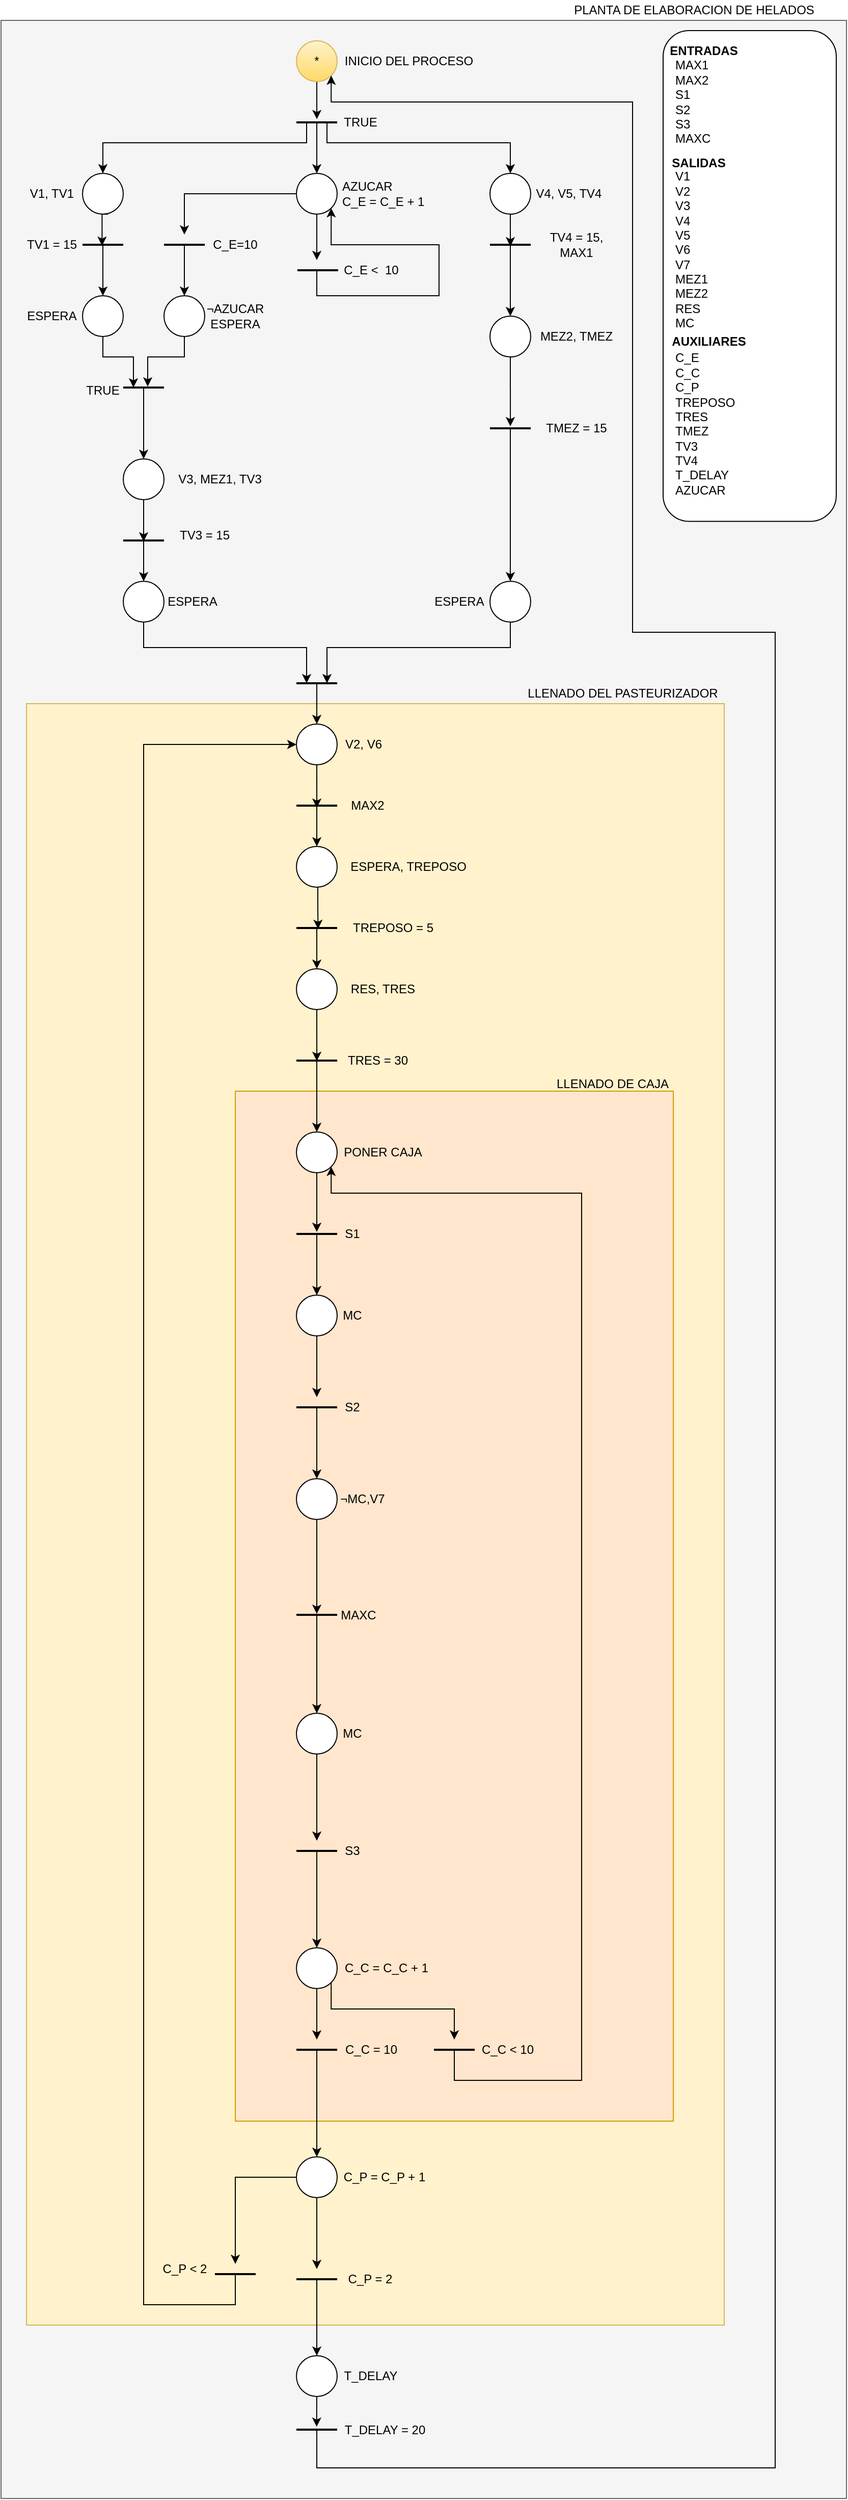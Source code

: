 <mxfile version="12.9.3" type="device"><diagram id="HgnWQvaJcOrI-Z7Jshco" name="Page-1"><mxGraphModel dx="1651" dy="904" grid="1" gridSize="10" guides="1" tooltips="1" connect="1" arrows="1" fold="1" page="1" pageScale="1" pageWidth="827" pageHeight="1169" math="0" shadow="0"><root><mxCell id="0"/><mxCell id="1" parent="0"/><mxCell id="mOquLo8zTpKQSXhQybCx-83" value="" style="rounded=0;whiteSpace=wrap;html=1;fillColor=#f5f5f5;strokeColor=#666666;fontColor=#333333;" parent="1" vertex="1"><mxGeometry x="-230" y="190" width="830" height="2430" as="geometry"/></mxCell><mxCell id="mOquLo8zTpKQSXhQybCx-69" value="" style="rounded=0;whiteSpace=wrap;html=1;fillColor=#fff2cc;strokeColor=#d6b656;" parent="1" vertex="1"><mxGeometry x="-205" y="860" width="685" height="1590" as="geometry"/></mxCell><mxCell id="mOquLo8zTpKQSXhQybCx-1" value="" style="rounded=0;whiteSpace=wrap;html=1;fillColor=#ffe6cc;strokeColor=#d79b00;" parent="1" vertex="1"><mxGeometry y="1240" width="430" height="1010" as="geometry"/></mxCell><mxCell id="K9Mzj6lxiz9X0JRwQ2Ss-1" style="edgeStyle=orthogonalEdgeStyle;rounded=0;orthogonalLoop=1;jettySize=auto;html=1;exitX=0.5;exitY=1;exitDx=0;exitDy=0;entryX=0.48;entryY=0.55;entryDx=0;entryDy=0;entryPerimeter=0;" parent="1" source="K9Mzj6lxiz9X0JRwQ2Ss-2" target="K9Mzj6lxiz9X0JRwQ2Ss-9" edge="1"><mxGeometry relative="1" as="geometry"><Array as="points"><mxPoint x="-125" y="380"/><mxPoint x="-126" y="380"/></Array></mxGeometry></mxCell><mxCell id="K9Mzj6lxiz9X0JRwQ2Ss-2" value="" style="ellipse;whiteSpace=wrap;html=1;aspect=fixed;" parent="1" vertex="1"><mxGeometry x="-150" y="340" width="40" height="40" as="geometry"/></mxCell><mxCell id="kXFF5EQNFESjZdQgy6Oq-19" style="edgeStyle=orthogonalEdgeStyle;rounded=0;orthogonalLoop=1;jettySize=auto;html=1;exitX=0;exitY=0.5;exitDx=0;exitDy=0;" parent="1" source="K9Mzj6lxiz9X0JRwQ2Ss-5" target="K9Mzj6lxiz9X0JRwQ2Ss-20" edge="1"><mxGeometry relative="1" as="geometry"/></mxCell><mxCell id="kXFF5EQNFESjZdQgy6Oq-21" style="edgeStyle=orthogonalEdgeStyle;rounded=0;orthogonalLoop=1;jettySize=auto;html=1;exitX=0.5;exitY=1;exitDx=0;exitDy=0;" parent="1" source="K9Mzj6lxiz9X0JRwQ2Ss-5" target="K9Mzj6lxiz9X0JRwQ2Ss-18" edge="1"><mxGeometry relative="1" as="geometry"><Array as="points"><mxPoint x="80" y="410"/><mxPoint x="80" y="410"/></Array></mxGeometry></mxCell><mxCell id="K9Mzj6lxiz9X0JRwQ2Ss-5" value="" style="ellipse;whiteSpace=wrap;html=1;aspect=fixed;" parent="1" vertex="1"><mxGeometry x="60" y="340" width="40" height="40" as="geometry"/></mxCell><mxCell id="K9Mzj6lxiz9X0JRwQ2Ss-6" value="&lt;div&gt;V1, TV1&lt;br&gt;&lt;/div&gt;" style="text;html=1;strokeColor=none;fillColor=none;align=center;verticalAlign=middle;whiteSpace=wrap;rounded=0;" parent="1" vertex="1"><mxGeometry x="-205" y="345" width="50" height="30" as="geometry"/></mxCell><mxCell id="K9Mzj6lxiz9X0JRwQ2Ss-7" value="&lt;div align=&quot;left&quot;&gt;AZUCAR&lt;/div&gt;&lt;div align=&quot;left&quot;&gt;C_E = C_E + 1&lt;/div&gt;" style="text;html=1;strokeColor=none;fillColor=none;align=left;verticalAlign=middle;whiteSpace=wrap;rounded=0;" parent="1" vertex="1"><mxGeometry x="103.12" y="350" width="96.88" height="20" as="geometry"/></mxCell><mxCell id="K9Mzj6lxiz9X0JRwQ2Ss-8" style="edgeStyle=orthogonalEdgeStyle;rounded=0;orthogonalLoop=1;jettySize=auto;html=1;exitX=0.75;exitY=0.5;exitDx=0;exitDy=0;exitPerimeter=0;" parent="1" source="K9Mzj6lxiz9X0JRwQ2Ss-9" target="K9Mzj6lxiz9X0JRwQ2Ss-12" edge="1"><mxGeometry relative="1" as="geometry"><Array as="points"><mxPoint x="-130" y="410"/></Array></mxGeometry></mxCell><mxCell id="K9Mzj6lxiz9X0JRwQ2Ss-9" value="" style="line;strokeWidth=2;html=1;" parent="1" vertex="1"><mxGeometry x="-150" y="400" width="40" height="20" as="geometry"/></mxCell><mxCell id="K9Mzj6lxiz9X0JRwQ2Ss-10" value="&lt;div&gt;TV1 = 15&lt;br&gt;&lt;/div&gt;" style="text;html=1;strokeColor=none;fillColor=none;align=center;verticalAlign=middle;whiteSpace=wrap;rounded=0;" parent="1" vertex="1"><mxGeometry x="-210" y="395" width="60" height="30" as="geometry"/></mxCell><mxCell id="K9Mzj6lxiz9X0JRwQ2Ss-11" style="edgeStyle=orthogonalEdgeStyle;rounded=0;orthogonalLoop=1;jettySize=auto;html=1;exitX=0.5;exitY=1;exitDx=0;exitDy=0;entryX=0.25;entryY=0.5;entryDx=0;entryDy=0;entryPerimeter=0;" parent="1" source="K9Mzj6lxiz9X0JRwQ2Ss-12" target="K9Mzj6lxiz9X0JRwQ2Ss-14" edge="1"><mxGeometry relative="1" as="geometry"/></mxCell><mxCell id="K9Mzj6lxiz9X0JRwQ2Ss-12" value="" style="ellipse;whiteSpace=wrap;html=1;aspect=fixed;" parent="1" vertex="1"><mxGeometry x="-150" y="460" width="40" height="40" as="geometry"/></mxCell><mxCell id="K9Mzj6lxiz9X0JRwQ2Ss-13" style="edgeStyle=orthogonalEdgeStyle;rounded=0;orthogonalLoop=1;jettySize=auto;html=1;exitX=0.75;exitY=0.5;exitDx=0;exitDy=0;exitPerimeter=0;entryX=0.5;entryY=0;entryDx=0;entryDy=0;" parent="1" source="K9Mzj6lxiz9X0JRwQ2Ss-14" target="K9Mzj6lxiz9X0JRwQ2Ss-26" edge="1"><mxGeometry relative="1" as="geometry"><Array as="points"><mxPoint x="-90" y="550"/></Array></mxGeometry></mxCell><mxCell id="K9Mzj6lxiz9X0JRwQ2Ss-14" value="" style="line;strokeWidth=2;html=1;" parent="1" vertex="1"><mxGeometry x="-110" y="540" width="40" height="20" as="geometry"/></mxCell><mxCell id="K9Mzj6lxiz9X0JRwQ2Ss-15" value="&lt;div&gt;ESPERA&lt;/div&gt;" style="text;html=1;strokeColor=none;fillColor=none;align=center;verticalAlign=middle;whiteSpace=wrap;rounded=0;" parent="1" vertex="1"><mxGeometry x="-210" y="465" width="60" height="30" as="geometry"/></mxCell><mxCell id="K9Mzj6lxiz9X0JRwQ2Ss-16" value="&lt;div&gt;TRUE&lt;/div&gt;&lt;div&gt;&lt;br&gt;&lt;/div&gt;" style="text;html=1;strokeColor=none;fillColor=none;align=center;verticalAlign=middle;whiteSpace=wrap;rounded=0;" parent="1" vertex="1"><mxGeometry x="-150" y="550" width="40" height="20" as="geometry"/></mxCell><mxCell id="kXFF5EQNFESjZdQgy6Oq-23" style="edgeStyle=orthogonalEdgeStyle;rounded=0;orthogonalLoop=1;jettySize=auto;html=1;exitX=0.25;exitY=0.5;exitDx=0;exitDy=0;exitPerimeter=0;entryX=1;entryY=1;entryDx=0;entryDy=0;" parent="1" source="K9Mzj6lxiz9X0JRwQ2Ss-18" target="K9Mzj6lxiz9X0JRwQ2Ss-5" edge="1"><mxGeometry relative="1" as="geometry"><Array as="points"><mxPoint x="80" y="435"/><mxPoint x="80" y="460"/><mxPoint x="200" y="460"/><mxPoint x="200" y="410"/><mxPoint x="94" y="410"/></Array></mxGeometry></mxCell><mxCell id="K9Mzj6lxiz9X0JRwQ2Ss-18" value="" style="line;strokeWidth=2;html=1;" parent="1" vertex="1"><mxGeometry x="61" y="425" width="40" height="20" as="geometry"/></mxCell><mxCell id="K9Mzj6lxiz9X0JRwQ2Ss-19" style="edgeStyle=orthogonalEdgeStyle;rounded=0;orthogonalLoop=1;jettySize=auto;html=1;exitX=0.75;exitY=0.5;exitDx=0;exitDy=0;exitPerimeter=0;entryX=0.5;entryY=0;entryDx=0;entryDy=0;" parent="1" source="K9Mzj6lxiz9X0JRwQ2Ss-20" target="K9Mzj6lxiz9X0JRwQ2Ss-24" edge="1"><mxGeometry relative="1" as="geometry"><Array as="points"><mxPoint x="-50" y="410"/></Array></mxGeometry></mxCell><mxCell id="K9Mzj6lxiz9X0JRwQ2Ss-20" value="" style="line;strokeWidth=2;html=1;" parent="1" vertex="1"><mxGeometry x="-70" y="400" width="40" height="20" as="geometry"/></mxCell><mxCell id="K9Mzj6lxiz9X0JRwQ2Ss-21" value="C_E=10" style="text;html=1;strokeColor=none;fillColor=none;align=center;verticalAlign=middle;whiteSpace=wrap;rounded=0;" parent="1" vertex="1"><mxGeometry x="-30" y="400" width="60" height="20" as="geometry"/></mxCell><mxCell id="K9Mzj6lxiz9X0JRwQ2Ss-22" value="C_E &amp;lt;&amp;nbsp; 10" style="text;html=1;strokeColor=none;fillColor=none;align=center;verticalAlign=middle;whiteSpace=wrap;rounded=0;" parent="1" vertex="1"><mxGeometry x="101.25" y="425" width="65" height="20" as="geometry"/></mxCell><mxCell id="K9Mzj6lxiz9X0JRwQ2Ss-23" style="edgeStyle=orthogonalEdgeStyle;rounded=0;orthogonalLoop=1;jettySize=auto;html=1;exitX=0.5;exitY=1;exitDx=0;exitDy=0;entryX=0.6;entryY=0.45;entryDx=0;entryDy=0;entryPerimeter=0;" parent="1" source="K9Mzj6lxiz9X0JRwQ2Ss-24" target="K9Mzj6lxiz9X0JRwQ2Ss-14" edge="1"><mxGeometry relative="1" as="geometry"/></mxCell><mxCell id="K9Mzj6lxiz9X0JRwQ2Ss-24" value="" style="ellipse;whiteSpace=wrap;html=1;aspect=fixed;" parent="1" vertex="1"><mxGeometry x="-70" y="460" width="40" height="40" as="geometry"/></mxCell><mxCell id="K9Mzj6lxiz9X0JRwQ2Ss-25" style="edgeStyle=orthogonalEdgeStyle;rounded=0;orthogonalLoop=1;jettySize=auto;html=1;exitX=0.5;exitY=1;exitDx=0;exitDy=0;entryX=0.5;entryY=0.55;entryDx=0;entryDy=0;entryPerimeter=0;" parent="1" source="K9Mzj6lxiz9X0JRwQ2Ss-26" target="K9Mzj6lxiz9X0JRwQ2Ss-30" edge="1"><mxGeometry relative="1" as="geometry"/></mxCell><mxCell id="K9Mzj6lxiz9X0JRwQ2Ss-26" value="" style="ellipse;whiteSpace=wrap;html=1;aspect=fixed;" parent="1" vertex="1"><mxGeometry x="-110" y="620" width="40" height="40" as="geometry"/></mxCell><mxCell id="K9Mzj6lxiz9X0JRwQ2Ss-27" value="&lt;div&gt;V3, MEZ1, TV3&lt;br&gt;&lt;/div&gt;" style="text;html=1;strokeColor=none;fillColor=none;align=center;verticalAlign=middle;whiteSpace=wrap;rounded=0;" parent="1" vertex="1"><mxGeometry x="-70" y="620" width="110" height="40" as="geometry"/></mxCell><mxCell id="K9Mzj6lxiz9X0JRwQ2Ss-28" value="&lt;div&gt;¬AZUCAR&lt;/div&gt;&lt;div&gt;ESPERA&lt;/div&gt;" style="text;html=1;strokeColor=none;fillColor=none;align=center;verticalAlign=middle;whiteSpace=wrap;rounded=0;" parent="1" vertex="1"><mxGeometry x="-30" y="465" width="60" height="30" as="geometry"/></mxCell><mxCell id="K9Mzj6lxiz9X0JRwQ2Ss-29" style="edgeStyle=orthogonalEdgeStyle;rounded=0;orthogonalLoop=1;jettySize=auto;html=1;exitX=0.75;exitY=0.5;exitDx=0;exitDy=0;exitPerimeter=0;entryX=0.5;entryY=0;entryDx=0;entryDy=0;" parent="1" source="K9Mzj6lxiz9X0JRwQ2Ss-30" target="K9Mzj6lxiz9X0JRwQ2Ss-54" edge="1"><mxGeometry relative="1" as="geometry"><Array as="points"><mxPoint x="-90" y="700"/></Array></mxGeometry></mxCell><mxCell id="K9Mzj6lxiz9X0JRwQ2Ss-30" value="" style="line;strokeWidth=2;html=1;" parent="1" vertex="1"><mxGeometry x="-110" y="690" width="40" height="20" as="geometry"/></mxCell><mxCell id="K9Mzj6lxiz9X0JRwQ2Ss-31" value="&lt;div&gt;TV3 = 15&lt;/div&gt;" style="text;html=1;strokeColor=none;fillColor=none;align=center;verticalAlign=middle;whiteSpace=wrap;rounded=0;" parent="1" vertex="1"><mxGeometry x="-70" y="680" width="80" height="30" as="geometry"/></mxCell><mxCell id="K9Mzj6lxiz9X0JRwQ2Ss-32" style="edgeStyle=orthogonalEdgeStyle;rounded=0;orthogonalLoop=1;jettySize=auto;html=1;exitX=0.5;exitY=1;exitDx=0;exitDy=0;entryX=0.501;entryY=0.606;entryDx=0;entryDy=0;entryPerimeter=0;" parent="1" source="K9Mzj6lxiz9X0JRwQ2Ss-33" target="K9Mzj6lxiz9X0JRwQ2Ss-63" edge="1"><mxGeometry relative="1" as="geometry"/></mxCell><mxCell id="K9Mzj6lxiz9X0JRwQ2Ss-33" value="" style="ellipse;whiteSpace=wrap;html=1;aspect=fixed;" parent="1" vertex="1"><mxGeometry x="60" y="880" width="40" height="40" as="geometry"/></mxCell><mxCell id="kXFF5EQNFESjZdQgy6Oq-33" style="edgeStyle=orthogonalEdgeStyle;rounded=0;orthogonalLoop=1;jettySize=auto;html=1;exitX=0;exitY=0.5;exitDx=0;exitDy=0;exitPerimeter=0;entryX=0.5;entryY=0;entryDx=0;entryDy=0;" parent="1" source="K9Mzj6lxiz9X0JRwQ2Ss-37" target="K9Mzj6lxiz9X0JRwQ2Ss-2" edge="1"><mxGeometry relative="1" as="geometry"><Array as="points"><mxPoint x="70" y="290"/><mxPoint x="70" y="310"/><mxPoint x="-130" y="310"/></Array></mxGeometry></mxCell><mxCell id="kXFF5EQNFESjZdQgy6Oq-35" style="edgeStyle=orthogonalEdgeStyle;rounded=0;orthogonalLoop=1;jettySize=auto;html=1;exitX=1;exitY=0.5;exitDx=0;exitDy=0;exitPerimeter=0;entryX=0.5;entryY=0;entryDx=0;entryDy=0;" parent="1" source="K9Mzj6lxiz9X0JRwQ2Ss-37" target="K9Mzj6lxiz9X0JRwQ2Ss-40" edge="1"><mxGeometry relative="1" as="geometry"><Array as="points"><mxPoint x="90" y="290"/><mxPoint x="90" y="310"/><mxPoint x="270" y="310"/></Array></mxGeometry></mxCell><mxCell id="1V4-nnclSOv5d20pHD5c-1" style="edgeStyle=orthogonalEdgeStyle;rounded=0;orthogonalLoop=1;jettySize=auto;html=1;exitX=0.75;exitY=0.5;exitDx=0;exitDy=0;exitPerimeter=0;" edge="1" parent="1" source="K9Mzj6lxiz9X0JRwQ2Ss-37" target="K9Mzj6lxiz9X0JRwQ2Ss-5"><mxGeometry relative="1" as="geometry"><Array as="points"><mxPoint x="80" y="290"/></Array></mxGeometry></mxCell><mxCell id="K9Mzj6lxiz9X0JRwQ2Ss-37" value="" style="line;strokeWidth=2;html=1;" parent="1" vertex="1"><mxGeometry x="60" y="280" width="40" height="20" as="geometry"/></mxCell><mxCell id="K9Mzj6lxiz9X0JRwQ2Ss-39" style="edgeStyle=orthogonalEdgeStyle;rounded=0;orthogonalLoop=1;jettySize=auto;html=1;exitX=0.5;exitY=1;exitDx=0;exitDy=0;entryX=0.501;entryY=0.576;entryDx=0;entryDy=0;entryPerimeter=0;" parent="1" source="K9Mzj6lxiz9X0JRwQ2Ss-40" target="K9Mzj6lxiz9X0JRwQ2Ss-43" edge="1"><mxGeometry relative="1" as="geometry"/></mxCell><mxCell id="K9Mzj6lxiz9X0JRwQ2Ss-40" value="" style="ellipse;whiteSpace=wrap;html=1;aspect=fixed;" parent="1" vertex="1"><mxGeometry x="250" y="340" width="40" height="40" as="geometry"/></mxCell><mxCell id="K9Mzj6lxiz9X0JRwQ2Ss-41" value="V4, V5, TV4" style="text;html=1;strokeColor=none;fillColor=none;align=center;verticalAlign=middle;whiteSpace=wrap;rounded=0;" parent="1" vertex="1"><mxGeometry x="290" y="350" width="75" height="20" as="geometry"/></mxCell><mxCell id="K9Mzj6lxiz9X0JRwQ2Ss-42" style="edgeStyle=orthogonalEdgeStyle;rounded=0;orthogonalLoop=1;jettySize=auto;html=1;exitX=0.25;exitY=0.5;exitDx=0;exitDy=0;exitPerimeter=0;" parent="1" source="K9Mzj6lxiz9X0JRwQ2Ss-43" target="K9Mzj6lxiz9X0JRwQ2Ss-46" edge="1"><mxGeometry relative="1" as="geometry"><Array as="points"><mxPoint x="270" y="410"/></Array></mxGeometry></mxCell><mxCell id="K9Mzj6lxiz9X0JRwQ2Ss-43" value="" style="line;strokeWidth=2;html=1;" parent="1" vertex="1"><mxGeometry x="250" y="400" width="40" height="20" as="geometry"/></mxCell><mxCell id="K9Mzj6lxiz9X0JRwQ2Ss-44" value="&lt;div&gt;TV4 = 15, MAX1&lt;/div&gt;" style="text;html=1;strokeColor=none;fillColor=none;align=center;verticalAlign=middle;whiteSpace=wrap;rounded=0;" parent="1" vertex="1"><mxGeometry x="290" y="400" width="90" height="20" as="geometry"/></mxCell><mxCell id="K9Mzj6lxiz9X0JRwQ2Ss-45" style="edgeStyle=orthogonalEdgeStyle;rounded=0;orthogonalLoop=1;jettySize=auto;html=1;exitX=0.5;exitY=1;exitDx=0;exitDy=0;entryX=0.501;entryY=0.4;entryDx=0;entryDy=0;entryPerimeter=0;" parent="1" source="K9Mzj6lxiz9X0JRwQ2Ss-46" target="K9Mzj6lxiz9X0JRwQ2Ss-49" edge="1"><mxGeometry relative="1" as="geometry"/></mxCell><mxCell id="K9Mzj6lxiz9X0JRwQ2Ss-46" value="" style="ellipse;whiteSpace=wrap;html=1;aspect=fixed;" parent="1" vertex="1"><mxGeometry x="250" y="480" width="40" height="40" as="geometry"/></mxCell><mxCell id="K9Mzj6lxiz9X0JRwQ2Ss-47" value="MEZ2, TMEZ" style="text;html=1;strokeColor=none;fillColor=none;align=center;verticalAlign=middle;whiteSpace=wrap;rounded=0;" parent="1" vertex="1"><mxGeometry x="290" y="490" width="90" height="20" as="geometry"/></mxCell><mxCell id="K9Mzj6lxiz9X0JRwQ2Ss-48" style="edgeStyle=orthogonalEdgeStyle;rounded=0;orthogonalLoop=1;jettySize=auto;html=1;exitX=0.75;exitY=0.5;exitDx=0;exitDy=0;exitPerimeter=0;entryX=0.5;entryY=0;entryDx=0;entryDy=0;" parent="1" source="K9Mzj6lxiz9X0JRwQ2Ss-49" target="K9Mzj6lxiz9X0JRwQ2Ss-56" edge="1"><mxGeometry relative="1" as="geometry"><Array as="points"><mxPoint x="270" y="590"/></Array></mxGeometry></mxCell><mxCell id="K9Mzj6lxiz9X0JRwQ2Ss-49" value="" style="line;strokeWidth=2;html=1;" parent="1" vertex="1"><mxGeometry x="250" y="580" width="40" height="20" as="geometry"/></mxCell><mxCell id="K9Mzj6lxiz9X0JRwQ2Ss-50" value="TMEZ = 15" style="text;html=1;strokeColor=none;fillColor=none;align=center;verticalAlign=middle;whiteSpace=wrap;rounded=0;" parent="1" vertex="1"><mxGeometry x="290" y="580" width="90" height="20" as="geometry"/></mxCell><mxCell id="K9Mzj6lxiz9X0JRwQ2Ss-51" style="edgeStyle=orthogonalEdgeStyle;rounded=0;orthogonalLoop=1;jettySize=auto;html=1;entryX=0.501;entryY=0.341;entryDx=0;entryDy=0;entryPerimeter=0;" parent="1" source="K9Mzj6lxiz9X0JRwQ2Ss-52" target="K9Mzj6lxiz9X0JRwQ2Ss-37" edge="1"><mxGeometry relative="1" as="geometry"><Array as="points"/><mxPoint x="80" y="130" as="targetPoint"/></mxGeometry></mxCell><mxCell id="K9Mzj6lxiz9X0JRwQ2Ss-52" value="*" style="ellipse;whiteSpace=wrap;html=1;aspect=fixed;gradientColor=#ffd966;fillColor=#fff2cc;strokeColor=#d6b656;" parent="1" vertex="1"><mxGeometry x="60" y="210" width="40" height="40" as="geometry"/></mxCell><mxCell id="K9Mzj6lxiz9X0JRwQ2Ss-53" style="edgeStyle=orthogonalEdgeStyle;rounded=0;orthogonalLoop=1;jettySize=auto;html=1;exitX=0.5;exitY=1;exitDx=0;exitDy=0;entryX=0.25;entryY=0.5;entryDx=0;entryDy=0;entryPerimeter=0;" parent="1" source="K9Mzj6lxiz9X0JRwQ2Ss-54" target="K9Mzj6lxiz9X0JRwQ2Ss-60" edge="1"><mxGeometry relative="1" as="geometry"/></mxCell><mxCell id="K9Mzj6lxiz9X0JRwQ2Ss-54" value="" style="ellipse;whiteSpace=wrap;html=1;aspect=fixed;" parent="1" vertex="1"><mxGeometry x="-110" y="740" width="40" height="40" as="geometry"/></mxCell><mxCell id="K9Mzj6lxiz9X0JRwQ2Ss-55" style="edgeStyle=orthogonalEdgeStyle;rounded=0;orthogonalLoop=1;jettySize=auto;html=1;exitX=0.5;exitY=1;exitDx=0;exitDy=0;entryX=0.75;entryY=0.5;entryDx=0;entryDy=0;entryPerimeter=0;" parent="1" source="K9Mzj6lxiz9X0JRwQ2Ss-56" target="K9Mzj6lxiz9X0JRwQ2Ss-60" edge="1"><mxGeometry relative="1" as="geometry"/></mxCell><mxCell id="K9Mzj6lxiz9X0JRwQ2Ss-56" value="" style="ellipse;whiteSpace=wrap;html=1;aspect=fixed;" parent="1" vertex="1"><mxGeometry x="250" y="740" width="40" height="40" as="geometry"/></mxCell><mxCell id="K9Mzj6lxiz9X0JRwQ2Ss-57" value="&lt;div&gt;ESPERA&lt;/div&gt;" style="text;html=1;strokeColor=none;fillColor=none;align=center;verticalAlign=middle;whiteSpace=wrap;rounded=0;" parent="1" vertex="1"><mxGeometry x="-72.5" y="745" width="60" height="30" as="geometry"/></mxCell><mxCell id="K9Mzj6lxiz9X0JRwQ2Ss-58" value="&lt;div&gt;ESPERA&lt;/div&gt;" style="text;html=1;strokeColor=none;fillColor=none;align=center;verticalAlign=middle;whiteSpace=wrap;rounded=0;" parent="1" vertex="1"><mxGeometry x="190" y="740" width="60" height="40" as="geometry"/></mxCell><mxCell id="K9Mzj6lxiz9X0JRwQ2Ss-59" style="edgeStyle=orthogonalEdgeStyle;rounded=0;orthogonalLoop=1;jettySize=auto;html=1;exitX=0.75;exitY=0.5;exitDx=0;exitDy=0;exitPerimeter=0;entryX=0.5;entryY=0;entryDx=0;entryDy=0;" parent="1" source="K9Mzj6lxiz9X0JRwQ2Ss-60" target="K9Mzj6lxiz9X0JRwQ2Ss-33" edge="1"><mxGeometry relative="1" as="geometry"><Array as="points"><mxPoint x="80" y="840"/></Array></mxGeometry></mxCell><mxCell id="K9Mzj6lxiz9X0JRwQ2Ss-60" value="" style="line;strokeWidth=2;html=1;" parent="1" vertex="1"><mxGeometry x="60" y="830" width="40" height="20" as="geometry"/></mxCell><mxCell id="K9Mzj6lxiz9X0JRwQ2Ss-61" value="V2, V6" style="text;html=1;strokeColor=none;fillColor=none;align=center;verticalAlign=middle;whiteSpace=wrap;rounded=0;" parent="1" vertex="1"><mxGeometry x="96" y="880" width="60" height="40" as="geometry"/></mxCell><mxCell id="K9Mzj6lxiz9X0JRwQ2Ss-62" style="edgeStyle=orthogonalEdgeStyle;rounded=0;orthogonalLoop=1;jettySize=auto;html=1;exitX=0.75;exitY=0.5;exitDx=0;exitDy=0;exitPerimeter=0;" parent="1" source="K9Mzj6lxiz9X0JRwQ2Ss-63" target="K9Mzj6lxiz9X0JRwQ2Ss-66" edge="1"><mxGeometry relative="1" as="geometry"><Array as="points"><mxPoint x="80" y="960"/></Array></mxGeometry></mxCell><mxCell id="K9Mzj6lxiz9X0JRwQ2Ss-63" value="" style="line;strokeWidth=2;html=1;" parent="1" vertex="1"><mxGeometry x="60" y="950" width="40" height="20" as="geometry"/></mxCell><mxCell id="K9Mzj6lxiz9X0JRwQ2Ss-64" value="MAX2" style="text;html=1;strokeColor=none;fillColor=none;align=center;verticalAlign=middle;whiteSpace=wrap;rounded=0;" parent="1" vertex="1"><mxGeometry x="100" y="945" width="60" height="30" as="geometry"/></mxCell><mxCell id="K9Mzj6lxiz9X0JRwQ2Ss-65" style="edgeStyle=orthogonalEdgeStyle;rounded=0;orthogonalLoop=1;jettySize=auto;html=1;exitX=0.5;exitY=1;exitDx=0;exitDy=0;entryX=0.531;entryY=0.547;entryDx=0;entryDy=0;entryPerimeter=0;" parent="1" source="K9Mzj6lxiz9X0JRwQ2Ss-66" target="K9Mzj6lxiz9X0JRwQ2Ss-69" edge="1"><mxGeometry relative="1" as="geometry"><Array as="points"><mxPoint x="81" y="1040"/><mxPoint x="81" y="1060"/></Array></mxGeometry></mxCell><mxCell id="K9Mzj6lxiz9X0JRwQ2Ss-66" value="" style="ellipse;whiteSpace=wrap;html=1;aspect=fixed;" parent="1" vertex="1"><mxGeometry x="60" y="1000" width="40" height="40" as="geometry"/></mxCell><mxCell id="K9Mzj6lxiz9X0JRwQ2Ss-67" value="ESPERA, TREPOSO" style="text;html=1;strokeColor=none;fillColor=none;align=center;verticalAlign=middle;whiteSpace=wrap;rounded=0;" parent="1" vertex="1"><mxGeometry x="105" y="1005" width="130" height="30" as="geometry"/></mxCell><mxCell id="K9Mzj6lxiz9X0JRwQ2Ss-68" style="edgeStyle=orthogonalEdgeStyle;rounded=0;orthogonalLoop=1;jettySize=auto;html=1;exitX=0.75;exitY=0.5;exitDx=0;exitDy=0;exitPerimeter=0;entryX=0.5;entryY=0;entryDx=0;entryDy=0;" parent="1" source="K9Mzj6lxiz9X0JRwQ2Ss-69" target="K9Mzj6lxiz9X0JRwQ2Ss-72" edge="1"><mxGeometry relative="1" as="geometry"><Array as="points"><mxPoint x="80" y="1080"/></Array></mxGeometry></mxCell><mxCell id="K9Mzj6lxiz9X0JRwQ2Ss-69" value="" style="line;strokeWidth=2;html=1;" parent="1" vertex="1"><mxGeometry x="60" y="1070" width="40" height="20" as="geometry"/></mxCell><mxCell id="K9Mzj6lxiz9X0JRwQ2Ss-70" value="TREPOSO = 5" style="text;html=1;strokeColor=none;fillColor=none;align=center;verticalAlign=middle;whiteSpace=wrap;rounded=0;" parent="1" vertex="1"><mxGeometry x="95" y="1065" width="120" height="30" as="geometry"/></mxCell><mxCell id="K9Mzj6lxiz9X0JRwQ2Ss-71" style="edgeStyle=orthogonalEdgeStyle;rounded=0;orthogonalLoop=1;jettySize=auto;html=1;exitX=0.5;exitY=1;exitDx=0;exitDy=0;entryX=0.501;entryY=0.518;entryDx=0;entryDy=0;entryPerimeter=0;" parent="1" source="K9Mzj6lxiz9X0JRwQ2Ss-72" target="K9Mzj6lxiz9X0JRwQ2Ss-74" edge="1"><mxGeometry relative="1" as="geometry"/></mxCell><mxCell id="K9Mzj6lxiz9X0JRwQ2Ss-72" value="" style="ellipse;whiteSpace=wrap;html=1;aspect=fixed;" parent="1" vertex="1"><mxGeometry x="60" y="1120" width="40" height="40" as="geometry"/></mxCell><mxCell id="K9Mzj6lxiz9X0JRwQ2Ss-73" value="RES, TRES" style="text;html=1;strokeColor=none;fillColor=none;align=center;verticalAlign=middle;whiteSpace=wrap;rounded=0;" parent="1" vertex="1"><mxGeometry x="90" y="1125" width="110" height="30" as="geometry"/></mxCell><mxCell id="K9Mzj6lxiz9X0JRwQ2Ss-81" style="edgeStyle=orthogonalEdgeStyle;rounded=0;orthogonalLoop=1;jettySize=auto;html=1;exitX=0.75;exitY=0.5;exitDx=0;exitDy=0;exitPerimeter=0;entryX=0.5;entryY=0;entryDx=0;entryDy=0;" parent="1" source="K9Mzj6lxiz9X0JRwQ2Ss-74" target="K9Mzj6lxiz9X0JRwQ2Ss-78" edge="1"><mxGeometry relative="1" as="geometry"><Array as="points"><mxPoint x="80" y="1210"/></Array></mxGeometry></mxCell><mxCell id="K9Mzj6lxiz9X0JRwQ2Ss-74" value="" style="line;strokeWidth=2;html=1;" parent="1" vertex="1"><mxGeometry x="60" y="1200" width="40" height="20" as="geometry"/></mxCell><mxCell id="K9Mzj6lxiz9X0JRwQ2Ss-75" value="TRES = 30" style="text;html=1;strokeColor=none;fillColor=none;align=center;verticalAlign=middle;whiteSpace=wrap;rounded=0;" parent="1" vertex="1"><mxGeometry x="100" y="1195" width="80" height="30" as="geometry"/></mxCell><mxCell id="kXFF5EQNFESjZdQgy6Oq-1" style="edgeStyle=orthogonalEdgeStyle;rounded=0;orthogonalLoop=1;jettySize=auto;html=1;exitX=0.5;exitY=1;exitDx=0;exitDy=0;entryX=0.5;entryY=0.4;entryDx=0;entryDy=0;entryPerimeter=0;" parent="1" source="K9Mzj6lxiz9X0JRwQ2Ss-78" target="K9Mzj6lxiz9X0JRwQ2Ss-88" edge="1"><mxGeometry relative="1" as="geometry"><Array as="points"><mxPoint x="80" y="1370"/><mxPoint x="80" y="1370"/></Array></mxGeometry></mxCell><mxCell id="K9Mzj6lxiz9X0JRwQ2Ss-78" value="" style="ellipse;whiteSpace=wrap;html=1;aspect=fixed;" parent="1" vertex="1"><mxGeometry x="60" y="1280" width="40" height="40" as="geometry"/></mxCell><mxCell id="K9Mzj6lxiz9X0JRwQ2Ss-87" value="PONER CAJA" style="text;html=1;strokeColor=none;fillColor=none;align=center;verticalAlign=middle;whiteSpace=wrap;rounded=0;" parent="1" vertex="1"><mxGeometry x="100" y="1285" width="90" height="30" as="geometry"/></mxCell><mxCell id="K9Mzj6lxiz9X0JRwQ2Ss-95" style="edgeStyle=orthogonalEdgeStyle;rounded=0;orthogonalLoop=1;jettySize=auto;html=1;exitX=0.25;exitY=0.5;exitDx=0;exitDy=0;exitPerimeter=0;entryX=0.5;entryY=0;entryDx=0;entryDy=0;" parent="1" source="K9Mzj6lxiz9X0JRwQ2Ss-88" target="K9Mzj6lxiz9X0JRwQ2Ss-94" edge="1"><mxGeometry relative="1" as="geometry"><Array as="points"><mxPoint x="80" y="1380"/></Array></mxGeometry></mxCell><mxCell id="K9Mzj6lxiz9X0JRwQ2Ss-88" value="" style="line;strokeWidth=2;html=1;" parent="1" vertex="1"><mxGeometry x="60" y="1370" width="40" height="20" as="geometry"/></mxCell><mxCell id="K9Mzj6lxiz9X0JRwQ2Ss-93" value="S1" style="text;html=1;strokeColor=none;fillColor=none;align=center;verticalAlign=middle;whiteSpace=wrap;rounded=0;" parent="1" vertex="1"><mxGeometry x="100" y="1367.5" width="30" height="25" as="geometry"/></mxCell><mxCell id="K9Mzj6lxiz9X0JRwQ2Ss-99" style="edgeStyle=orthogonalEdgeStyle;rounded=0;orthogonalLoop=1;jettySize=auto;html=1;exitX=0.5;exitY=1;exitDx=0;exitDy=0;" parent="1" source="K9Mzj6lxiz9X0JRwQ2Ss-94" target="K9Mzj6lxiz9X0JRwQ2Ss-98" edge="1"><mxGeometry relative="1" as="geometry"/></mxCell><mxCell id="K9Mzj6lxiz9X0JRwQ2Ss-94" value="" style="ellipse;whiteSpace=wrap;html=1;aspect=fixed;" parent="1" vertex="1"><mxGeometry x="60" y="1440" width="40" height="40" as="geometry"/></mxCell><mxCell id="K9Mzj6lxiz9X0JRwQ2Ss-96" value="MC" style="text;html=1;strokeColor=none;fillColor=none;align=center;verticalAlign=middle;whiteSpace=wrap;rounded=0;" parent="1" vertex="1"><mxGeometry x="95" y="1445" width="40" height="30" as="geometry"/></mxCell><mxCell id="K9Mzj6lxiz9X0JRwQ2Ss-103" style="edgeStyle=orthogonalEdgeStyle;rounded=0;orthogonalLoop=1;jettySize=auto;html=1;exitX=0.25;exitY=0.5;exitDx=0;exitDy=0;exitPerimeter=0;" parent="1" source="K9Mzj6lxiz9X0JRwQ2Ss-98" target="K9Mzj6lxiz9X0JRwQ2Ss-101" edge="1"><mxGeometry relative="1" as="geometry"><Array as="points"><mxPoint x="80" y="1550"/></Array></mxGeometry></mxCell><mxCell id="K9Mzj6lxiz9X0JRwQ2Ss-98" value="" style="line;strokeWidth=2;html=1;" parent="1" vertex="1"><mxGeometry x="60" y="1540" width="40" height="20" as="geometry"/></mxCell><mxCell id="K9Mzj6lxiz9X0JRwQ2Ss-100" value="S2" style="text;html=1;strokeColor=none;fillColor=none;align=center;verticalAlign=middle;whiteSpace=wrap;rounded=0;" parent="1" vertex="1"><mxGeometry x="95" y="1535" width="40" height="30" as="geometry"/></mxCell><mxCell id="K9Mzj6lxiz9X0JRwQ2Ss-107" style="edgeStyle=orthogonalEdgeStyle;rounded=0;orthogonalLoop=1;jettySize=auto;html=1;exitX=0.5;exitY=1;exitDx=0;exitDy=0;entryX=0.5;entryY=0.45;entryDx=0;entryDy=0;entryPerimeter=0;" parent="1" source="K9Mzj6lxiz9X0JRwQ2Ss-101" target="K9Mzj6lxiz9X0JRwQ2Ss-105" edge="1"><mxGeometry relative="1" as="geometry"/></mxCell><mxCell id="K9Mzj6lxiz9X0JRwQ2Ss-101" value="" style="ellipse;whiteSpace=wrap;html=1;aspect=fixed;" parent="1" vertex="1"><mxGeometry x="60" y="1620" width="40" height="40" as="geometry"/></mxCell><mxCell id="K9Mzj6lxiz9X0JRwQ2Ss-104" value="¬MC,V7" style="text;html=1;strokeColor=none;fillColor=none;align=center;verticalAlign=middle;whiteSpace=wrap;rounded=0;" parent="1" vertex="1"><mxGeometry x="100" y="1625" width="50" height="30" as="geometry"/></mxCell><mxCell id="K9Mzj6lxiz9X0JRwQ2Ss-109" style="edgeStyle=orthogonalEdgeStyle;rounded=0;orthogonalLoop=1;jettySize=auto;html=1;exitX=0.25;exitY=0.5;exitDx=0;exitDy=0;exitPerimeter=0;entryX=0.5;entryY=0;entryDx=0;entryDy=0;" parent="1" source="K9Mzj6lxiz9X0JRwQ2Ss-105" target="K9Mzj6lxiz9X0JRwQ2Ss-119" edge="1"><mxGeometry relative="1" as="geometry"><Array as="points"><mxPoint x="80" y="1754"/></Array><mxPoint x="80" y="1790" as="targetPoint"/></mxGeometry></mxCell><mxCell id="K9Mzj6lxiz9X0JRwQ2Ss-105" value="" style="line;strokeWidth=2;html=1;" parent="1" vertex="1"><mxGeometry x="60" y="1743.5" width="40" height="20" as="geometry"/></mxCell><mxCell id="K9Mzj6lxiz9X0JRwQ2Ss-110" value="MAXC" style="text;html=1;strokeColor=none;fillColor=none;align=center;verticalAlign=middle;whiteSpace=wrap;rounded=0;" parent="1" vertex="1"><mxGeometry x="101" y="1738.5" width="40" height="30" as="geometry"/></mxCell><mxCell id="K9Mzj6lxiz9X0JRwQ2Ss-126" style="edgeStyle=orthogonalEdgeStyle;rounded=0;orthogonalLoop=1;jettySize=auto;html=1;exitX=0.5;exitY=1;exitDx=0;exitDy=0;" parent="1" source="K9Mzj6lxiz9X0JRwQ2Ss-119" target="K9Mzj6lxiz9X0JRwQ2Ss-125" edge="1"><mxGeometry relative="1" as="geometry"/></mxCell><mxCell id="K9Mzj6lxiz9X0JRwQ2Ss-119" value="" style="ellipse;whiteSpace=wrap;html=1;aspect=fixed;" parent="1" vertex="1"><mxGeometry x="60" y="1850" width="40" height="40" as="geometry"/></mxCell><mxCell id="K9Mzj6lxiz9X0JRwQ2Ss-122" value="MC" style="text;html=1;strokeColor=none;fillColor=none;align=center;verticalAlign=middle;whiteSpace=wrap;rounded=0;" parent="1" vertex="1"><mxGeometry x="95" y="1855" width="40" height="30" as="geometry"/></mxCell><mxCell id="K9Mzj6lxiz9X0JRwQ2Ss-129" style="edgeStyle=orthogonalEdgeStyle;rounded=0;orthogonalLoop=1;jettySize=auto;html=1;exitX=0.25;exitY=0.5;exitDx=0;exitDy=0;exitPerimeter=0;entryX=0.5;entryY=0;entryDx=0;entryDy=0;" parent="1" source="K9Mzj6lxiz9X0JRwQ2Ss-125" target="K9Mzj6lxiz9X0JRwQ2Ss-128" edge="1"><mxGeometry relative="1" as="geometry"><Array as="points"><mxPoint x="80" y="1985"/></Array></mxGeometry></mxCell><mxCell id="K9Mzj6lxiz9X0JRwQ2Ss-125" value="" style="line;strokeWidth=2;html=1;" parent="1" vertex="1"><mxGeometry x="60" y="1975" width="40" height="20" as="geometry"/></mxCell><mxCell id="K9Mzj6lxiz9X0JRwQ2Ss-127" value="S3" style="text;html=1;strokeColor=none;fillColor=none;align=center;verticalAlign=middle;whiteSpace=wrap;rounded=0;" parent="1" vertex="1"><mxGeometry x="95" y="1970" width="40" height="30" as="geometry"/></mxCell><mxCell id="mOquLo8zTpKQSXhQybCx-5" style="edgeStyle=orthogonalEdgeStyle;rounded=0;orthogonalLoop=1;jettySize=auto;html=1;exitX=0.5;exitY=1;exitDx=0;exitDy=0;" parent="1" source="K9Mzj6lxiz9X0JRwQ2Ss-128" edge="1"><mxGeometry relative="1" as="geometry"><mxPoint x="80" y="2170" as="targetPoint"/></mxGeometry></mxCell><mxCell id="kXFF5EQNFESjZdQgy6Oq-7" style="edgeStyle=orthogonalEdgeStyle;rounded=0;orthogonalLoop=1;jettySize=auto;html=1;exitX=1;exitY=1;exitDx=0;exitDy=0;" parent="1" source="K9Mzj6lxiz9X0JRwQ2Ss-128" target="mOquLo8zTpKQSXhQybCx-3" edge="1"><mxGeometry relative="1" as="geometry"><Array as="points"><mxPoint x="94" y="2140"/><mxPoint x="215" y="2140"/></Array></mxGeometry></mxCell><mxCell id="K9Mzj6lxiz9X0JRwQ2Ss-128" value="" style="ellipse;whiteSpace=wrap;html=1;aspect=fixed;" parent="1" vertex="1"><mxGeometry x="60" y="2080" width="40" height="40" as="geometry"/></mxCell><mxCell id="mOquLo8zTpKQSXhQybCx-2" value="&lt;div&gt;LLENADO DE CAJA&lt;/div&gt;&lt;div&gt;&lt;br&gt;&lt;/div&gt;" style="text;html=1;align=center;verticalAlign=middle;resizable=0;points=[];autosize=1;" parent="1" vertex="1"><mxGeometry x="300" y="1225" width="140" height="30" as="geometry"/></mxCell><mxCell id="kXFF5EQNFESjZdQgy6Oq-13" style="edgeStyle=orthogonalEdgeStyle;rounded=0;orthogonalLoop=1;jettySize=auto;html=1;exitX=0.75;exitY=0.5;exitDx=0;exitDy=0;exitPerimeter=0;entryX=1;entryY=1;entryDx=0;entryDy=0;" parent="1" source="mOquLo8zTpKQSXhQybCx-3" target="K9Mzj6lxiz9X0JRwQ2Ss-78" edge="1"><mxGeometry relative="1" as="geometry"><Array as="points"><mxPoint x="215" y="2180"/><mxPoint x="215" y="2210"/><mxPoint x="340" y="2210"/><mxPoint x="340" y="1340"/><mxPoint x="94" y="1340"/></Array></mxGeometry></mxCell><mxCell id="mOquLo8zTpKQSXhQybCx-3" value="" style="line;strokeWidth=2;html=1;" parent="1" vertex="1"><mxGeometry x="195" y="2170" width="40" height="20" as="geometry"/></mxCell><mxCell id="mOquLo8zTpKQSXhQybCx-25" style="edgeStyle=orthogonalEdgeStyle;rounded=0;orthogonalLoop=1;jettySize=auto;html=1;exitX=0.25;exitY=0.5;exitDx=0;exitDy=0;exitPerimeter=0;entryX=0.5;entryY=0;entryDx=0;entryDy=0;" parent="1" source="mOquLo8zTpKQSXhQybCx-4" target="mOquLo8zTpKQSXhQybCx-24" edge="1"><mxGeometry relative="1" as="geometry"><Array as="points"><mxPoint x="80" y="2180"/></Array></mxGeometry></mxCell><mxCell id="mOquLo8zTpKQSXhQybCx-4" value="" style="line;strokeWidth=2;html=1;" parent="1" vertex="1"><mxGeometry x="60" y="2170" width="40" height="20" as="geometry"/></mxCell><mxCell id="mOquLo8zTpKQSXhQybCx-14" value="C_C = C_C + 1" style="text;html=1;strokeColor=none;fillColor=none;align=center;verticalAlign=middle;whiteSpace=wrap;rounded=0;" parent="1" vertex="1"><mxGeometry x="101" y="2085" width="95" height="30" as="geometry"/></mxCell><mxCell id="mOquLo8zTpKQSXhQybCx-15" value="C_C = 10" style="text;html=1;strokeColor=none;fillColor=none;align=center;verticalAlign=middle;whiteSpace=wrap;rounded=0;" parent="1" vertex="1"><mxGeometry x="101.25" y="2165" width="65" height="30" as="geometry"/></mxCell><mxCell id="mOquLo8zTpKQSXhQybCx-16" value="C_C &amp;lt; 10" style="text;html=1;strokeColor=none;fillColor=none;align=center;verticalAlign=middle;whiteSpace=wrap;rounded=0;" parent="1" vertex="1"><mxGeometry x="235" y="2165" width="65" height="30" as="geometry"/></mxCell><mxCell id="mOquLo8zTpKQSXhQybCx-33" style="edgeStyle=orthogonalEdgeStyle;rounded=0;orthogonalLoop=1;jettySize=auto;html=1;exitX=0.5;exitY=1;exitDx=0;exitDy=0;" parent="1" source="mOquLo8zTpKQSXhQybCx-24" target="mOquLo8zTpKQSXhQybCx-28" edge="1"><mxGeometry relative="1" as="geometry"/></mxCell><mxCell id="mOquLo8zTpKQSXhQybCx-40" style="edgeStyle=orthogonalEdgeStyle;rounded=0;orthogonalLoop=1;jettySize=auto;html=1;exitX=0;exitY=0.5;exitDx=0;exitDy=0;" parent="1" source="mOquLo8zTpKQSXhQybCx-24" target="mOquLo8zTpKQSXhQybCx-27" edge="1"><mxGeometry relative="1" as="geometry"><Array as="points"><mxPoint y="2305"/></Array></mxGeometry></mxCell><mxCell id="mOquLo8zTpKQSXhQybCx-24" value="" style="ellipse;whiteSpace=wrap;html=1;aspect=fixed;" parent="1" vertex="1"><mxGeometry x="60" y="2285" width="40" height="40" as="geometry"/></mxCell><mxCell id="mOquLo8zTpKQSXhQybCx-45" style="edgeStyle=orthogonalEdgeStyle;rounded=0;orthogonalLoop=1;jettySize=auto;html=1;exitX=0.25;exitY=0.5;exitDx=0;exitDy=0;exitPerimeter=0;entryX=0;entryY=0.5;entryDx=0;entryDy=0;" parent="1" source="mOquLo8zTpKQSXhQybCx-27" target="K9Mzj6lxiz9X0JRwQ2Ss-33" edge="1"><mxGeometry relative="1" as="geometry"><mxPoint x="-140" y="2330" as="targetPoint"/><Array as="points"><mxPoint y="2400"/><mxPoint y="2430"/><mxPoint x="-90" y="2430"/><mxPoint x="-90" y="900"/></Array></mxGeometry></mxCell><mxCell id="mOquLo8zTpKQSXhQybCx-27" value="" style="line;strokeWidth=2;html=1;" parent="1" vertex="1"><mxGeometry x="-20" y="2390" width="40" height="20" as="geometry"/></mxCell><mxCell id="mOquLo8zTpKQSXhQybCx-54" style="edgeStyle=orthogonalEdgeStyle;rounded=0;orthogonalLoop=1;jettySize=auto;html=1;exitX=0.25;exitY=0.5;exitDx=0;exitDy=0;exitPerimeter=0;entryX=0.5;entryY=0;entryDx=0;entryDy=0;" parent="1" source="mOquLo8zTpKQSXhQybCx-28" target="mOquLo8zTpKQSXhQybCx-53" edge="1"><mxGeometry relative="1" as="geometry"><Array as="points"><mxPoint x="80" y="2405"/></Array></mxGeometry></mxCell><mxCell id="mOquLo8zTpKQSXhQybCx-28" value="" style="line;strokeWidth=2;html=1;" parent="1" vertex="1"><mxGeometry x="60" y="2395" width="40" height="20" as="geometry"/></mxCell><mxCell id="mOquLo8zTpKQSXhQybCx-34" value="C_P &amp;lt; 2" style="text;html=1;strokeColor=none;fillColor=none;align=center;verticalAlign=middle;whiteSpace=wrap;rounded=0;" parent="1" vertex="1"><mxGeometry x="-82.5" y="2380" width="65" height="30" as="geometry"/></mxCell><mxCell id="mOquLo8zTpKQSXhQybCx-35" value="C_P = 2" style="text;html=1;strokeColor=none;fillColor=none;align=center;verticalAlign=middle;whiteSpace=wrap;rounded=0;" parent="1" vertex="1"><mxGeometry x="100" y="2390" width="65" height="30" as="geometry"/></mxCell><mxCell id="mOquLo8zTpKQSXhQybCx-46" value="C_P = C_P + 1" style="text;html=1;strokeColor=none;fillColor=none;align=center;verticalAlign=middle;whiteSpace=wrap;rounded=0;" parent="1" vertex="1"><mxGeometry x="100" y="2290" width="92.5" height="30" as="geometry"/></mxCell><mxCell id="mOquLo8zTpKQSXhQybCx-59" style="edgeStyle=orthogonalEdgeStyle;rounded=0;orthogonalLoop=1;jettySize=auto;html=1;exitX=0.5;exitY=1;exitDx=0;exitDy=0;entryX=0.496;entryY=0.359;entryDx=0;entryDy=0;entryPerimeter=0;" parent="1" source="mOquLo8zTpKQSXhQybCx-53" target="mOquLo8zTpKQSXhQybCx-64" edge="1"><mxGeometry relative="1" as="geometry"><mxPoint x="80.0" y="2560" as="targetPoint"/></mxGeometry></mxCell><mxCell id="mOquLo8zTpKQSXhQybCx-53" value="" style="ellipse;whiteSpace=wrap;html=1;aspect=fixed;" parent="1" vertex="1"><mxGeometry x="60" y="2480" width="40" height="40" as="geometry"/></mxCell><mxCell id="mOquLo8zTpKQSXhQybCx-62" value="T_DELAY" style="text;html=1;strokeColor=none;fillColor=none;align=center;verticalAlign=middle;whiteSpace=wrap;rounded=0;" parent="1" vertex="1"><mxGeometry x="103" y="2482.5" width="60" height="35" as="geometry"/></mxCell><mxCell id="mOquLo8zTpKQSXhQybCx-68" style="edgeStyle=orthogonalEdgeStyle;rounded=0;orthogonalLoop=1;jettySize=auto;html=1;exitX=0.25;exitY=0.5;exitDx=0;exitDy=0;exitPerimeter=0;entryX=1;entryY=1;entryDx=0;entryDy=0;" parent="1" source="mOquLo8zTpKQSXhQybCx-64" target="K9Mzj6lxiz9X0JRwQ2Ss-52" edge="1"><mxGeometry relative="1" as="geometry"><Array as="points"><mxPoint x="80" y="2552"/><mxPoint x="80" y="2590"/><mxPoint x="530" y="2590"/><mxPoint x="530" y="790"/><mxPoint x="390" y="790"/><mxPoint x="390" y="270"/><mxPoint x="94" y="270"/></Array></mxGeometry></mxCell><mxCell id="mOquLo8zTpKQSXhQybCx-64" value="" style="line;strokeWidth=2;html=1;" parent="1" vertex="1"><mxGeometry x="60" y="2542.5" width="40" height="20" as="geometry"/></mxCell><mxCell id="mOquLo8zTpKQSXhQybCx-66" value="T_DELAY = 20" style="text;html=1;strokeColor=none;fillColor=none;align=center;verticalAlign=middle;whiteSpace=wrap;rounded=0;" parent="1" vertex="1"><mxGeometry x="100" y="2540" width="93.75" height="25" as="geometry"/></mxCell><mxCell id="mOquLo8zTpKQSXhQybCx-82" value="&lt;div&gt;LLENADO DEL PASTEURIZADOR&lt;br&gt;&lt;/div&gt;" style="text;html=1;align=center;verticalAlign=middle;resizable=0;points=[];autosize=1;" parent="1" vertex="1"><mxGeometry x="270" y="840" width="220" height="20" as="geometry"/></mxCell><mxCell id="mOquLo8zTpKQSXhQybCx-84" value="&lt;div&gt;PLANTA DE ELABORACION DE HELADOS&lt;br&gt;&lt;/div&gt;" style="text;html=1;align=center;verticalAlign=middle;resizable=0;points=[];autosize=1;" parent="1" vertex="1"><mxGeometry x="310" y="170" width="280" height="20" as="geometry"/></mxCell><mxCell id="mOquLo8zTpKQSXhQybCx-85" value="INICIO DEL PROCESO" style="text;html=1;align=center;verticalAlign=middle;resizable=0;points=[];autosize=1;" parent="1" vertex="1"><mxGeometry x="90" y="220" width="160" height="20" as="geometry"/></mxCell><mxCell id="kXFF5EQNFESjZdQgy6Oq-27" value="TRUE" style="text;html=1;strokeColor=none;fillColor=none;align=center;verticalAlign=middle;whiteSpace=wrap;rounded=0;" parent="1" vertex="1"><mxGeometry x="103" y="280" width="40" height="20" as="geometry"/></mxCell><mxCell id="HajNa8BZS4RpOoT__r8I-3" value="" style="rounded=1;whiteSpace=wrap;html=1;rotation=90;" parent="1" vertex="1"><mxGeometry x="264.37" y="355.62" width="481.25" height="170" as="geometry"/></mxCell><mxCell id="HajNa8BZS4RpOoT__r8I-4" value="ENTRADAS" style="text;html=1;strokeColor=none;fillColor=none;align=center;verticalAlign=middle;whiteSpace=wrap;rounded=0;fontStyle=1" parent="1" vertex="1"><mxGeometry x="430" y="210" width="60" height="20" as="geometry"/></mxCell><mxCell id="HajNa8BZS4RpOoT__r8I-6" value="SALIDAS" style="text;html=1;strokeColor=none;fillColor=none;align=center;verticalAlign=middle;whiteSpace=wrap;rounded=0;fontStyle=1" parent="1" vertex="1"><mxGeometry x="430" y="320" width="50" height="20" as="geometry"/></mxCell><mxCell id="HajNa8BZS4RpOoT__r8I-7" value="&lt;div align=&quot;left&quot;&gt;MAX1&lt;br&gt;&lt;/div&gt;&lt;div align=&quot;left&quot;&gt;MAX2&lt;/div&gt;&lt;div align=&quot;left&quot;&gt;S1&lt;/div&gt;&lt;div align=&quot;left&quot;&gt;S2&lt;/div&gt;&lt;div align=&quot;left&quot;&gt;S3&lt;br&gt;&lt;/div&gt;&lt;div align=&quot;left&quot;&gt;MAXC&lt;br&gt;&lt;/div&gt;" style="text;html=1;strokeColor=none;fillColor=none;align=left;verticalAlign=middle;whiteSpace=wrap;rounded=0;" parent="1" vertex="1"><mxGeometry x="430" y="230" width="150" height="80" as="geometry"/></mxCell><mxCell id="HajNa8BZS4RpOoT__r8I-8" value="AUXILIARES" style="text;html=1;strokeColor=none;fillColor=none;align=center;verticalAlign=middle;whiteSpace=wrap;rounded=0;fontStyle=1" parent="1" vertex="1"><mxGeometry x="430" y="495" width="70" height="20" as="geometry"/></mxCell><mxCell id="HajNa8BZS4RpOoT__r8I-10" value="&lt;div align=&quot;left&quot;&gt;C_E&lt;/div&gt;&lt;div align=&quot;left&quot;&gt;C_C&lt;/div&gt;&lt;div align=&quot;left&quot;&gt;C_P&lt;br&gt;&lt;/div&gt;&lt;div align=&quot;left&quot;&gt;TREPOSO&lt;/div&gt;&lt;div align=&quot;left&quot;&gt;TRES&lt;/div&gt;&lt;div align=&quot;left&quot;&gt;TMEZ&lt;/div&gt;&lt;div align=&quot;left&quot;&gt;TV3&lt;/div&gt;&lt;div align=&quot;left&quot;&gt;TV4&lt;/div&gt;&lt;div align=&quot;left&quot;&gt;T_DELAY&lt;br&gt;&lt;/div&gt;&lt;div&gt;AZUCAR&lt;br&gt;&lt;/div&gt;&lt;div&gt;&lt;br&gt;&lt;/div&gt;" style="text;html=1;strokeColor=none;fillColor=none;align=left;verticalAlign=middle;whiteSpace=wrap;rounded=0;" parent="1" vertex="1"><mxGeometry x="430" y="515" width="150" height="155" as="geometry"/></mxCell><mxCell id="HajNa8BZS4RpOoT__r8I-22" value="&lt;div&gt;V1&lt;/div&gt;&lt;div&gt;V2&lt;/div&gt;&lt;div&gt;V3&lt;/div&gt;&lt;div&gt;V4&lt;/div&gt;&lt;div&gt;V5&lt;/div&gt;&lt;div&gt;V6&lt;/div&gt;&lt;div&gt;V7&lt;br&gt;&lt;/div&gt;&lt;div&gt;MEZ1&lt;/div&gt;&lt;div&gt;MEZ2&lt;br&gt;&lt;/div&gt;&lt;div&gt;RES&lt;br&gt;&lt;/div&gt;&lt;div&gt;MC&lt;br&gt;&lt;/div&gt;" style="text;html=1;strokeColor=none;fillColor=none;align=left;verticalAlign=middle;whiteSpace=wrap;rounded=0;" parent="1" vertex="1"><mxGeometry x="430" y="335" width="150" height="160" as="geometry"/></mxCell></root></mxGraphModel></diagram></mxfile>